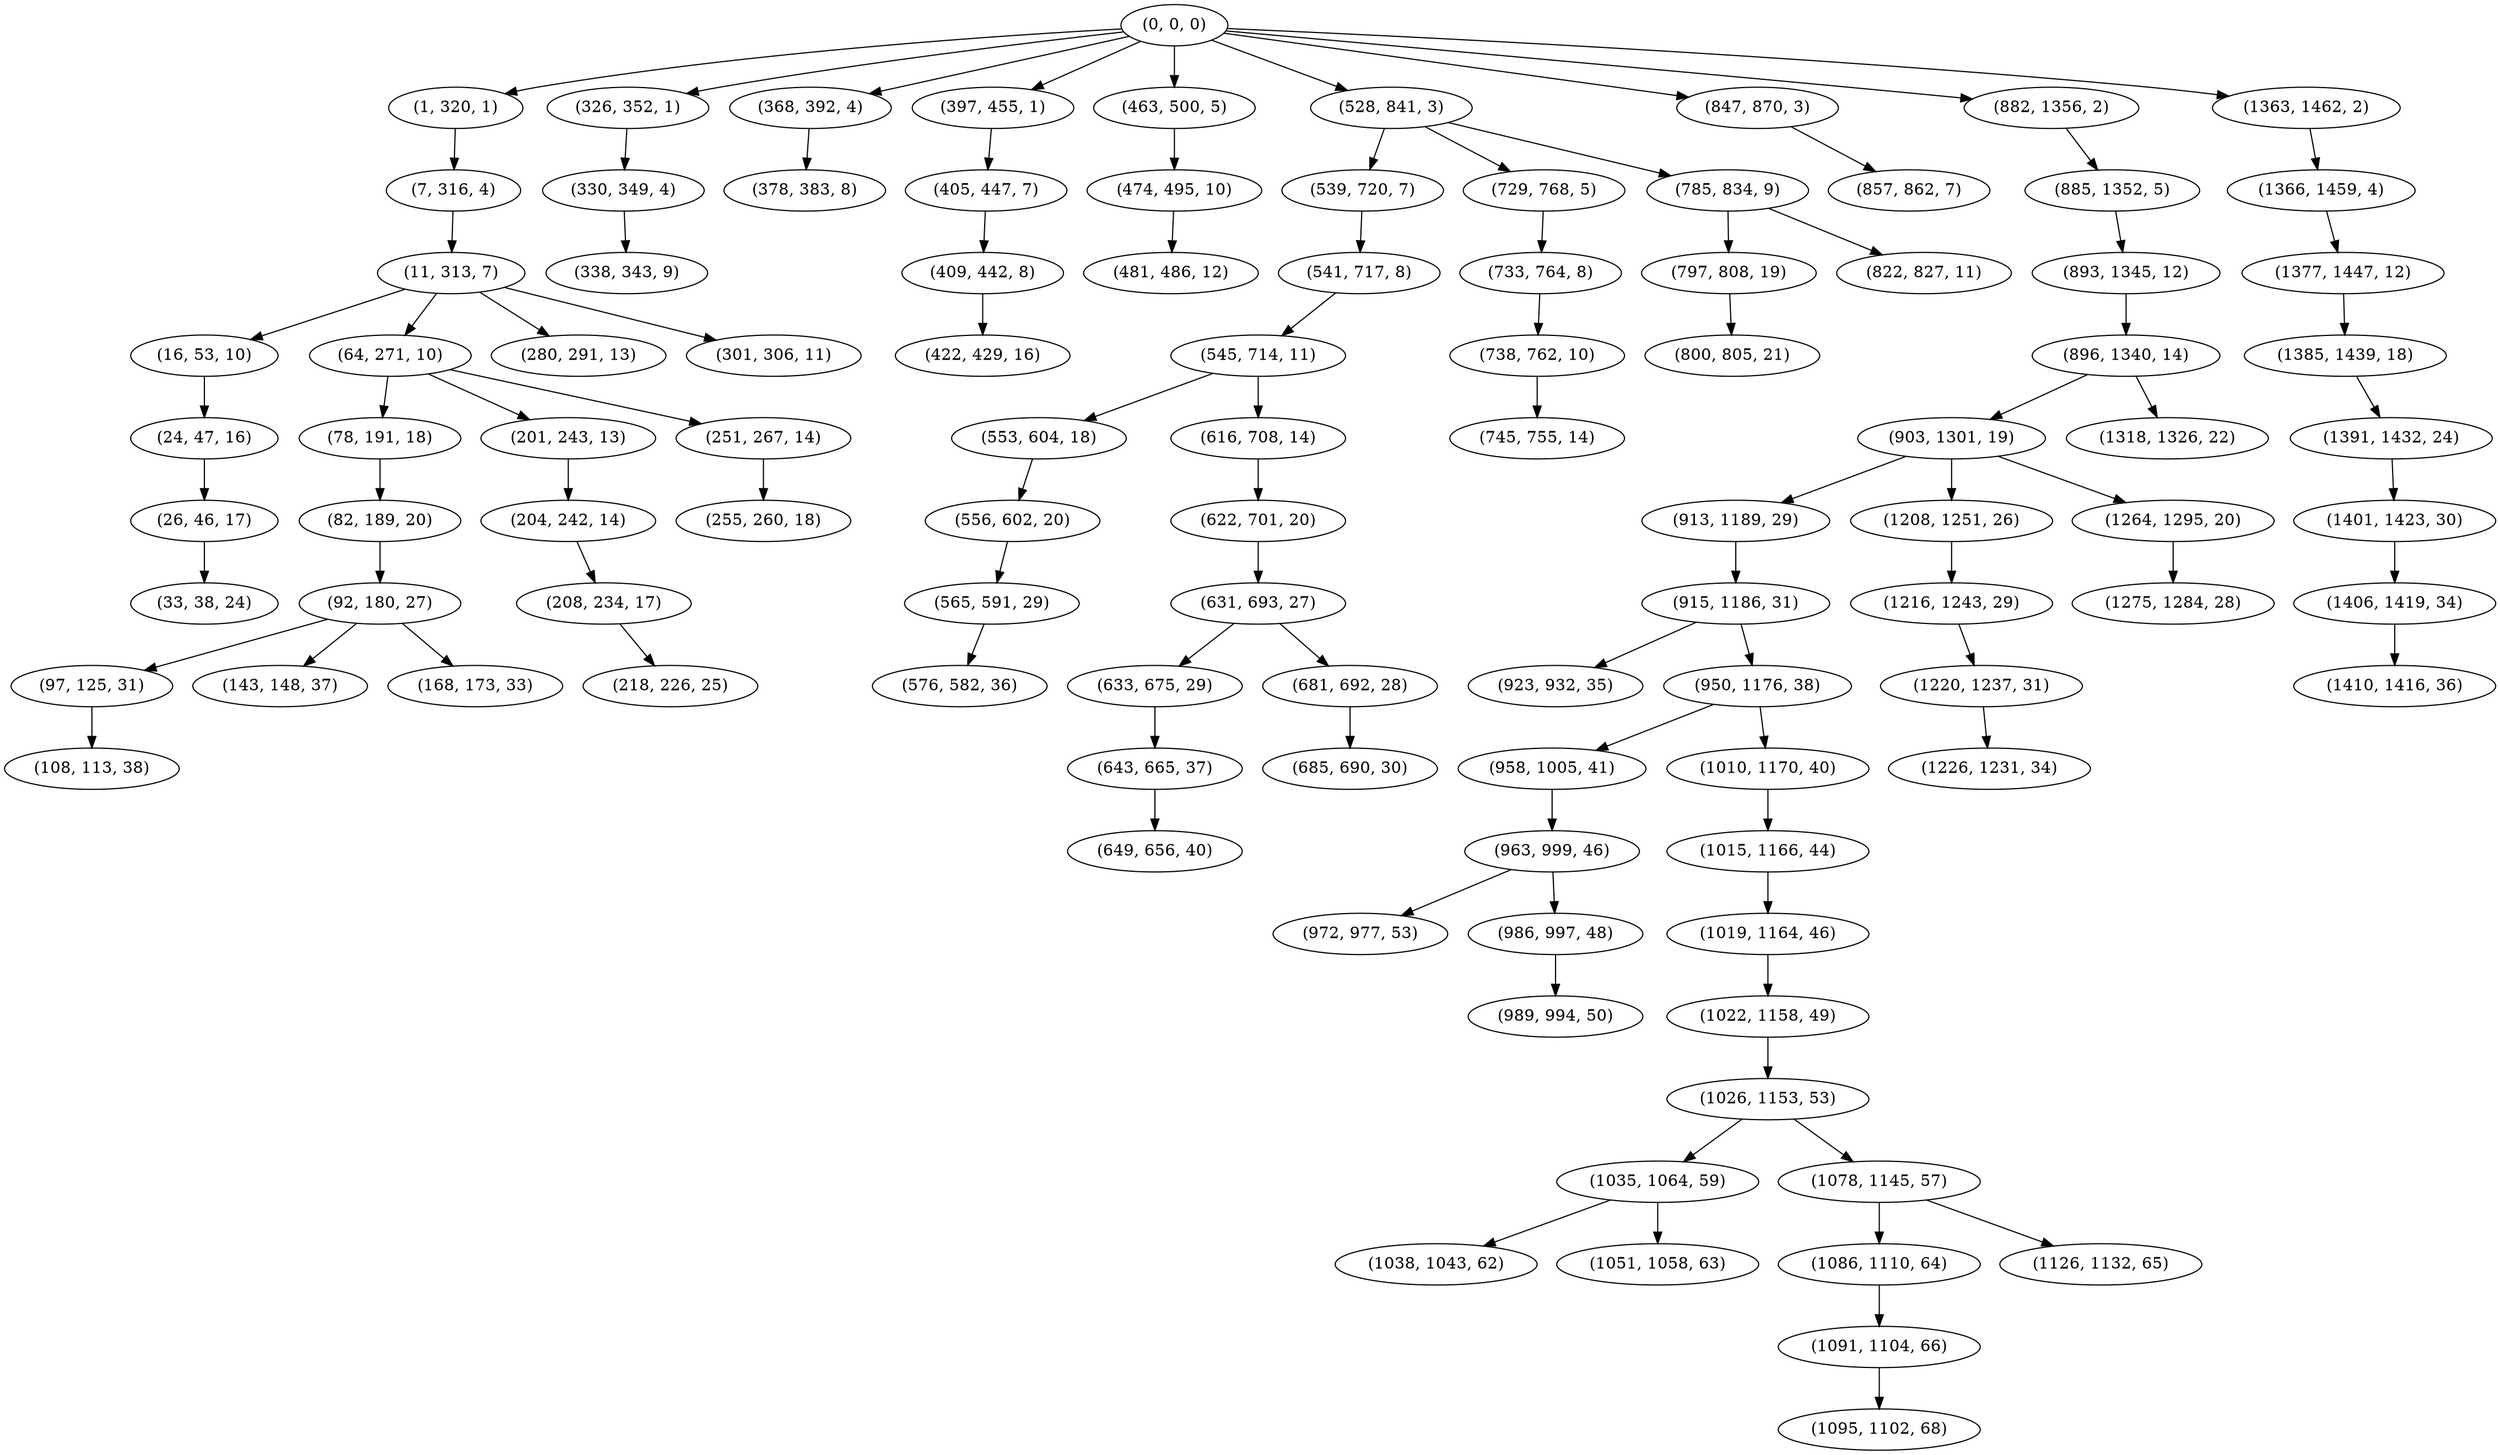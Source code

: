 digraph tree {
    "(0, 0, 0)";
    "(1, 320, 1)";
    "(7, 316, 4)";
    "(11, 313, 7)";
    "(16, 53, 10)";
    "(24, 47, 16)";
    "(26, 46, 17)";
    "(33, 38, 24)";
    "(64, 271, 10)";
    "(78, 191, 18)";
    "(82, 189, 20)";
    "(92, 180, 27)";
    "(97, 125, 31)";
    "(108, 113, 38)";
    "(143, 148, 37)";
    "(168, 173, 33)";
    "(201, 243, 13)";
    "(204, 242, 14)";
    "(208, 234, 17)";
    "(218, 226, 25)";
    "(251, 267, 14)";
    "(255, 260, 18)";
    "(280, 291, 13)";
    "(301, 306, 11)";
    "(326, 352, 1)";
    "(330, 349, 4)";
    "(338, 343, 9)";
    "(368, 392, 4)";
    "(378, 383, 8)";
    "(397, 455, 1)";
    "(405, 447, 7)";
    "(409, 442, 8)";
    "(422, 429, 16)";
    "(463, 500, 5)";
    "(474, 495, 10)";
    "(481, 486, 12)";
    "(528, 841, 3)";
    "(539, 720, 7)";
    "(541, 717, 8)";
    "(545, 714, 11)";
    "(553, 604, 18)";
    "(556, 602, 20)";
    "(565, 591, 29)";
    "(576, 582, 36)";
    "(616, 708, 14)";
    "(622, 701, 20)";
    "(631, 693, 27)";
    "(633, 675, 29)";
    "(643, 665, 37)";
    "(649, 656, 40)";
    "(681, 692, 28)";
    "(685, 690, 30)";
    "(729, 768, 5)";
    "(733, 764, 8)";
    "(738, 762, 10)";
    "(745, 755, 14)";
    "(785, 834, 9)";
    "(797, 808, 19)";
    "(800, 805, 21)";
    "(822, 827, 11)";
    "(847, 870, 3)";
    "(857, 862, 7)";
    "(882, 1356, 2)";
    "(885, 1352, 5)";
    "(893, 1345, 12)";
    "(896, 1340, 14)";
    "(903, 1301, 19)";
    "(913, 1189, 29)";
    "(915, 1186, 31)";
    "(923, 932, 35)";
    "(950, 1176, 38)";
    "(958, 1005, 41)";
    "(963, 999, 46)";
    "(972, 977, 53)";
    "(986, 997, 48)";
    "(989, 994, 50)";
    "(1010, 1170, 40)";
    "(1015, 1166, 44)";
    "(1019, 1164, 46)";
    "(1022, 1158, 49)";
    "(1026, 1153, 53)";
    "(1035, 1064, 59)";
    "(1038, 1043, 62)";
    "(1051, 1058, 63)";
    "(1078, 1145, 57)";
    "(1086, 1110, 64)";
    "(1091, 1104, 66)";
    "(1095, 1102, 68)";
    "(1126, 1132, 65)";
    "(1208, 1251, 26)";
    "(1216, 1243, 29)";
    "(1220, 1237, 31)";
    "(1226, 1231, 34)";
    "(1264, 1295, 20)";
    "(1275, 1284, 28)";
    "(1318, 1326, 22)";
    "(1363, 1462, 2)";
    "(1366, 1459, 4)";
    "(1377, 1447, 12)";
    "(1385, 1439, 18)";
    "(1391, 1432, 24)";
    "(1401, 1423, 30)";
    "(1406, 1419, 34)";
    "(1410, 1416, 36)";
    "(0, 0, 0)" -> "(1, 320, 1)";
    "(0, 0, 0)" -> "(326, 352, 1)";
    "(0, 0, 0)" -> "(368, 392, 4)";
    "(0, 0, 0)" -> "(397, 455, 1)";
    "(0, 0, 0)" -> "(463, 500, 5)";
    "(0, 0, 0)" -> "(528, 841, 3)";
    "(0, 0, 0)" -> "(847, 870, 3)";
    "(0, 0, 0)" -> "(882, 1356, 2)";
    "(0, 0, 0)" -> "(1363, 1462, 2)";
    "(1, 320, 1)" -> "(7, 316, 4)";
    "(7, 316, 4)" -> "(11, 313, 7)";
    "(11, 313, 7)" -> "(16, 53, 10)";
    "(11, 313, 7)" -> "(64, 271, 10)";
    "(11, 313, 7)" -> "(280, 291, 13)";
    "(11, 313, 7)" -> "(301, 306, 11)";
    "(16, 53, 10)" -> "(24, 47, 16)";
    "(24, 47, 16)" -> "(26, 46, 17)";
    "(26, 46, 17)" -> "(33, 38, 24)";
    "(64, 271, 10)" -> "(78, 191, 18)";
    "(64, 271, 10)" -> "(201, 243, 13)";
    "(64, 271, 10)" -> "(251, 267, 14)";
    "(78, 191, 18)" -> "(82, 189, 20)";
    "(82, 189, 20)" -> "(92, 180, 27)";
    "(92, 180, 27)" -> "(97, 125, 31)";
    "(92, 180, 27)" -> "(143, 148, 37)";
    "(92, 180, 27)" -> "(168, 173, 33)";
    "(97, 125, 31)" -> "(108, 113, 38)";
    "(201, 243, 13)" -> "(204, 242, 14)";
    "(204, 242, 14)" -> "(208, 234, 17)";
    "(208, 234, 17)" -> "(218, 226, 25)";
    "(251, 267, 14)" -> "(255, 260, 18)";
    "(326, 352, 1)" -> "(330, 349, 4)";
    "(330, 349, 4)" -> "(338, 343, 9)";
    "(368, 392, 4)" -> "(378, 383, 8)";
    "(397, 455, 1)" -> "(405, 447, 7)";
    "(405, 447, 7)" -> "(409, 442, 8)";
    "(409, 442, 8)" -> "(422, 429, 16)";
    "(463, 500, 5)" -> "(474, 495, 10)";
    "(474, 495, 10)" -> "(481, 486, 12)";
    "(528, 841, 3)" -> "(539, 720, 7)";
    "(528, 841, 3)" -> "(729, 768, 5)";
    "(528, 841, 3)" -> "(785, 834, 9)";
    "(539, 720, 7)" -> "(541, 717, 8)";
    "(541, 717, 8)" -> "(545, 714, 11)";
    "(545, 714, 11)" -> "(553, 604, 18)";
    "(545, 714, 11)" -> "(616, 708, 14)";
    "(553, 604, 18)" -> "(556, 602, 20)";
    "(556, 602, 20)" -> "(565, 591, 29)";
    "(565, 591, 29)" -> "(576, 582, 36)";
    "(616, 708, 14)" -> "(622, 701, 20)";
    "(622, 701, 20)" -> "(631, 693, 27)";
    "(631, 693, 27)" -> "(633, 675, 29)";
    "(631, 693, 27)" -> "(681, 692, 28)";
    "(633, 675, 29)" -> "(643, 665, 37)";
    "(643, 665, 37)" -> "(649, 656, 40)";
    "(681, 692, 28)" -> "(685, 690, 30)";
    "(729, 768, 5)" -> "(733, 764, 8)";
    "(733, 764, 8)" -> "(738, 762, 10)";
    "(738, 762, 10)" -> "(745, 755, 14)";
    "(785, 834, 9)" -> "(797, 808, 19)";
    "(785, 834, 9)" -> "(822, 827, 11)";
    "(797, 808, 19)" -> "(800, 805, 21)";
    "(847, 870, 3)" -> "(857, 862, 7)";
    "(882, 1356, 2)" -> "(885, 1352, 5)";
    "(885, 1352, 5)" -> "(893, 1345, 12)";
    "(893, 1345, 12)" -> "(896, 1340, 14)";
    "(896, 1340, 14)" -> "(903, 1301, 19)";
    "(896, 1340, 14)" -> "(1318, 1326, 22)";
    "(903, 1301, 19)" -> "(913, 1189, 29)";
    "(903, 1301, 19)" -> "(1208, 1251, 26)";
    "(903, 1301, 19)" -> "(1264, 1295, 20)";
    "(913, 1189, 29)" -> "(915, 1186, 31)";
    "(915, 1186, 31)" -> "(923, 932, 35)";
    "(915, 1186, 31)" -> "(950, 1176, 38)";
    "(950, 1176, 38)" -> "(958, 1005, 41)";
    "(950, 1176, 38)" -> "(1010, 1170, 40)";
    "(958, 1005, 41)" -> "(963, 999, 46)";
    "(963, 999, 46)" -> "(972, 977, 53)";
    "(963, 999, 46)" -> "(986, 997, 48)";
    "(986, 997, 48)" -> "(989, 994, 50)";
    "(1010, 1170, 40)" -> "(1015, 1166, 44)";
    "(1015, 1166, 44)" -> "(1019, 1164, 46)";
    "(1019, 1164, 46)" -> "(1022, 1158, 49)";
    "(1022, 1158, 49)" -> "(1026, 1153, 53)";
    "(1026, 1153, 53)" -> "(1035, 1064, 59)";
    "(1026, 1153, 53)" -> "(1078, 1145, 57)";
    "(1035, 1064, 59)" -> "(1038, 1043, 62)";
    "(1035, 1064, 59)" -> "(1051, 1058, 63)";
    "(1078, 1145, 57)" -> "(1086, 1110, 64)";
    "(1078, 1145, 57)" -> "(1126, 1132, 65)";
    "(1086, 1110, 64)" -> "(1091, 1104, 66)";
    "(1091, 1104, 66)" -> "(1095, 1102, 68)";
    "(1208, 1251, 26)" -> "(1216, 1243, 29)";
    "(1216, 1243, 29)" -> "(1220, 1237, 31)";
    "(1220, 1237, 31)" -> "(1226, 1231, 34)";
    "(1264, 1295, 20)" -> "(1275, 1284, 28)";
    "(1363, 1462, 2)" -> "(1366, 1459, 4)";
    "(1366, 1459, 4)" -> "(1377, 1447, 12)";
    "(1377, 1447, 12)" -> "(1385, 1439, 18)";
    "(1385, 1439, 18)" -> "(1391, 1432, 24)";
    "(1391, 1432, 24)" -> "(1401, 1423, 30)";
    "(1401, 1423, 30)" -> "(1406, 1419, 34)";
    "(1406, 1419, 34)" -> "(1410, 1416, 36)";
}
